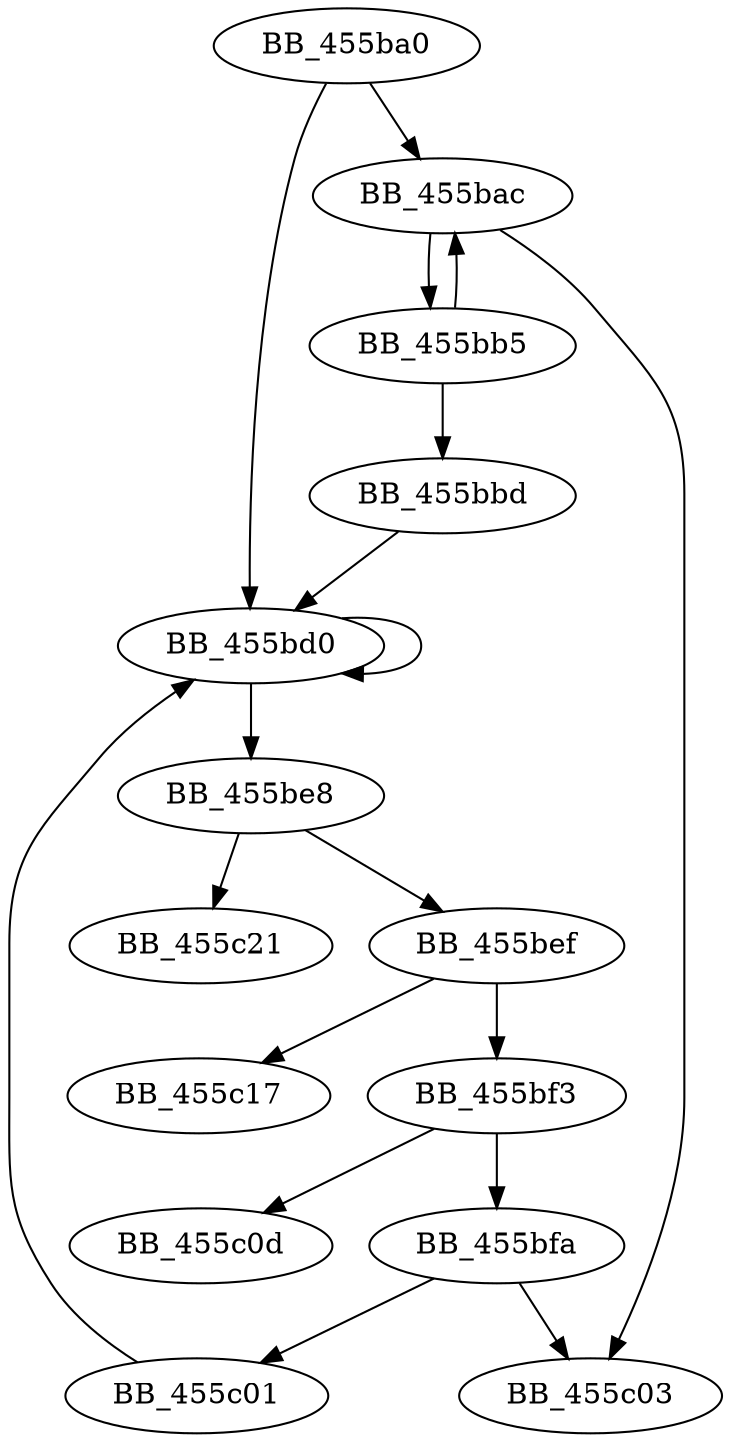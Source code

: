 DiGraph sub_455BA0{
BB_455ba0->BB_455bac
BB_455ba0->BB_455bd0
BB_455bac->BB_455bb5
BB_455bac->BB_455c03
BB_455bb5->BB_455bac
BB_455bb5->BB_455bbd
BB_455bbd->BB_455bd0
BB_455bd0->BB_455bd0
BB_455bd0->BB_455be8
BB_455be8->BB_455bef
BB_455be8->BB_455c21
BB_455bef->BB_455bf3
BB_455bef->BB_455c17
BB_455bf3->BB_455bfa
BB_455bf3->BB_455c0d
BB_455bfa->BB_455c01
BB_455bfa->BB_455c03
BB_455c01->BB_455bd0
}
